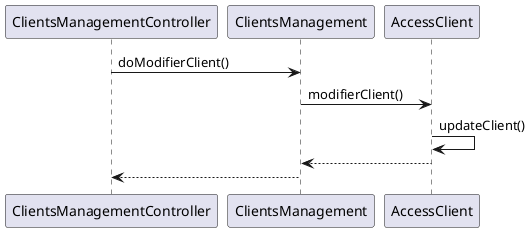 @startuml
ClientsManagementController -> ClientsManagement : doModifierClient()
    ClientsManagement -> AccessClient : modifierClient()
        AccessClient -> AccessClient : updateClient()
    AccessClient --> ClientsManagement
ClientsManagement --> ClientsManagementController
@enduml